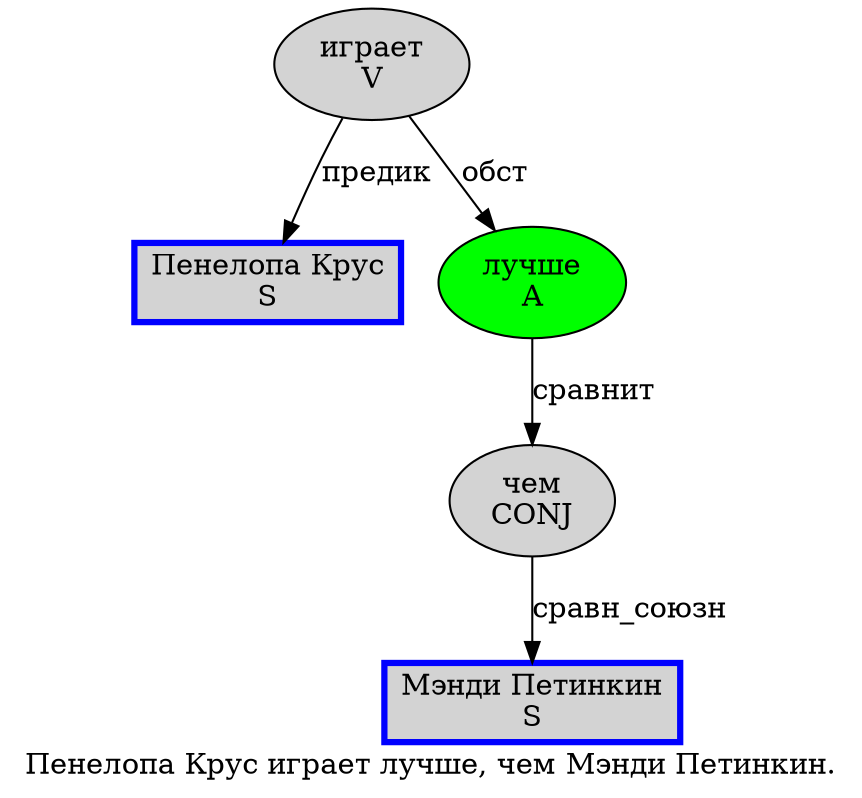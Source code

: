 digraph SENTENCE_34 {
	graph [label="Пенелопа Крус играет лучше, чем Мэнди Петинкин."]
	node [style=filled]
		0 [label="Пенелопа Крус
S" color=blue fillcolor=lightgray penwidth=3 shape=box]
		1 [label="играет
V" color="" fillcolor=lightgray penwidth=1 shape=ellipse]
		2 [label="лучше
A" color="" fillcolor=green penwidth=1 shape=ellipse]
		4 [label="чем
CONJ" color="" fillcolor=lightgray penwidth=1 shape=ellipse]
		5 [label="Мэнди Петинкин
S" color=blue fillcolor=lightgray penwidth=3 shape=box]
			4 -> 5 [label="сравн_союзн"]
			2 -> 4 [label="сравнит"]
			1 -> 0 [label="предик"]
			1 -> 2 [label="обст"]
}